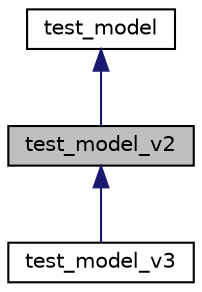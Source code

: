 digraph "test_model_v2"
{
  edge [fontname="Helvetica",fontsize="10",labelfontname="Helvetica",labelfontsize="10"];
  node [fontname="Helvetica",fontsize="10",shape=record];
  Node0 [label="test_model_v2",height=0.2,width=0.4,color="black", fillcolor="grey75", style="filled", fontcolor="black"];
  Node1 -> Node0 [dir="back",color="midnightblue",fontsize="10",style="solid",fontname="Helvetica"];
  Node1 [label="test_model",height=0.2,width=0.4,color="black", fillcolor="white", style="filled",URL="$structtest__model.html"];
  Node0 -> Node2 [dir="back",color="midnightblue",fontsize="10",style="solid",fontname="Helvetica"];
  Node2 [label="test_model_v3",height=0.2,width=0.4,color="black", fillcolor="white", style="filled",URL="$structtest__model__v3.html"];
}
